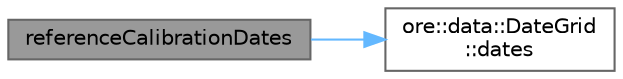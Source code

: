 digraph "referenceCalibrationDates"
{
 // INTERACTIVE_SVG=YES
 // LATEX_PDF_SIZE
  bgcolor="transparent";
  edge [fontname=Helvetica,fontsize=10,labelfontname=Helvetica,labelfontsize=10];
  node [fontname=Helvetica,fontsize=10,shape=box,height=0.2,width=0.4];
  rankdir="LR";
  Node1 [label="referenceCalibrationDates",height=0.2,width=0.4,color="gray40", fillcolor="grey60", style="filled", fontcolor="black",tooltip="Create the reference calibration dates."];
  Node1 -> Node2 [color="steelblue1",style="solid"];
  Node2 [label="ore::data::DateGrid\l::dates",height=0.2,width=0.4,color="grey40", fillcolor="white", style="filled",URL="$classore_1_1data_1_1_date_grid.html#aca8cf8d394b2ce6e3662fe8a9db4a466",tooltip=" "];
}
